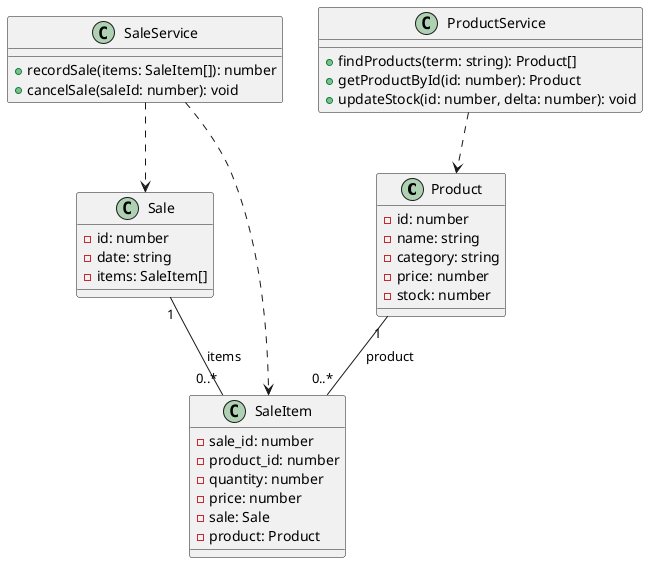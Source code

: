 @startuml

class Product {
  - id: number
  - name: string
  - category: string
  - price: number
  - stock: number
}

class Sale {
  - id: number
  - date: string
  - items: SaleItem[]
}

class SaleItem {
  - sale_id: number
  - product_id: number
  - quantity: number
  - price: number
  - sale: Sale
  - product: Product
}

class ProductService {
  + findProducts(term: string): Product[]
  + getProductById(id: number): Product
  + updateStock(id: number, delta: number): void
}

class SaleService {
  + recordSale(items: SaleItem[]): number
  + cancelSale(saleId: number): void
}

Product "1" -- "0..*" SaleItem : "product"
Sale "1" -- "0..*" SaleItem : "items"
ProductService ..> Product
SaleService ..> Sale
SaleService ..> SaleItem

@enduml